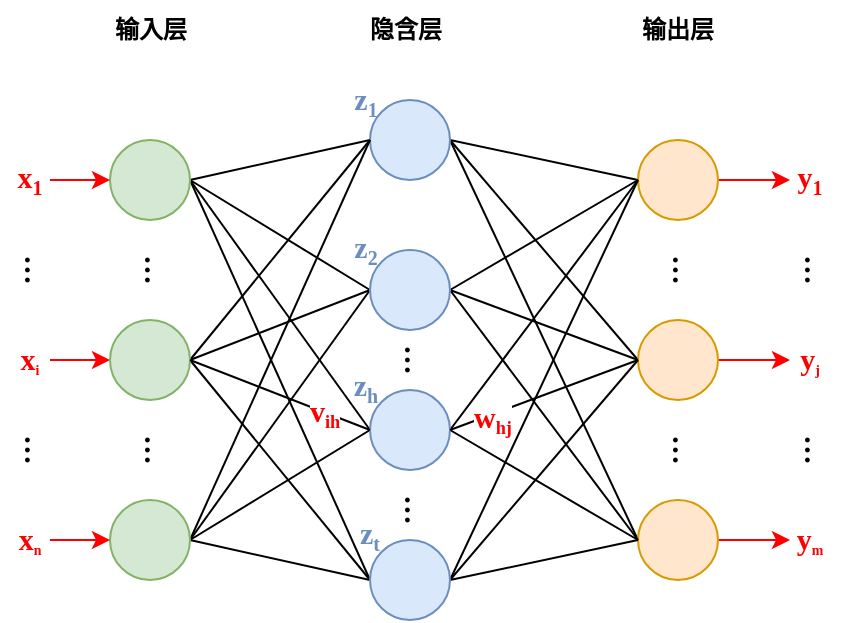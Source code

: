 <mxfile version="21.6.8" type="github">
  <diagram name="第 1 页" id="z7fpPu16EYKY_UzUYYsx">
    <mxGraphModel dx="922" dy="628" grid="1" gridSize="10" guides="1" tooltips="1" connect="1" arrows="1" fold="1" page="1" pageScale="1" pageWidth="827" pageHeight="1169" math="0" shadow="0">
      <root>
        <mxCell id="0" />
        <mxCell id="1" parent="0" />
        <mxCell id="rZ2QNPtWmysEx4CotY9I-33" style="rounded=0;orthogonalLoop=1;jettySize=auto;html=1;exitX=0.5;exitY=0;exitDx=0;exitDy=0;entryX=0.5;entryY=1;entryDx=0;entryDy=0;endArrow=none;endFill=0;" parent="1" source="rZ2QNPtWmysEx4CotY9I-1" target="rZ2QNPtWmysEx4CotY9I-3" edge="1">
          <mxGeometry relative="1" as="geometry" />
        </mxCell>
        <mxCell id="rZ2QNPtWmysEx4CotY9I-35" style="edgeStyle=none;shape=connector;rounded=0;orthogonalLoop=1;jettySize=auto;html=1;exitX=0.5;exitY=0;exitDx=0;exitDy=0;entryX=0.5;entryY=1;entryDx=0;entryDy=0;labelBackgroundColor=default;strokeColor=default;fontFamily=Helvetica;fontSize=11;fontColor=default;endArrow=none;endFill=0;" parent="1" source="rZ2QNPtWmysEx4CotY9I-1" target="rZ2QNPtWmysEx4CotY9I-22" edge="1">
          <mxGeometry relative="1" as="geometry" />
        </mxCell>
        <mxCell id="rZ2QNPtWmysEx4CotY9I-36" style="edgeStyle=none;shape=connector;rounded=0;orthogonalLoop=1;jettySize=auto;html=1;exitX=0.5;exitY=0;exitDx=0;exitDy=0;entryX=0.5;entryY=1;entryDx=0;entryDy=0;labelBackgroundColor=default;strokeColor=default;fontFamily=Helvetica;fontSize=11;fontColor=default;endArrow=none;endFill=0;" parent="1" source="rZ2QNPtWmysEx4CotY9I-1" target="rZ2QNPtWmysEx4CotY9I-25" edge="1">
          <mxGeometry relative="1" as="geometry" />
        </mxCell>
        <mxCell id="rZ2QNPtWmysEx4CotY9I-37" style="edgeStyle=none;shape=connector;rounded=0;orthogonalLoop=1;jettySize=auto;html=1;exitX=0.5;exitY=0;exitDx=0;exitDy=0;entryX=0.5;entryY=1;entryDx=0;entryDy=0;labelBackgroundColor=default;strokeColor=default;fontFamily=Helvetica;fontSize=11;fontColor=default;endArrow=none;endFill=0;" parent="1" source="rZ2QNPtWmysEx4CotY9I-1" target="rZ2QNPtWmysEx4CotY9I-26" edge="1">
          <mxGeometry relative="1" as="geometry" />
        </mxCell>
        <mxCell id="rZ2QNPtWmysEx4CotY9I-1" value="" style="ellipse;whiteSpace=wrap;html=1;aspect=fixed;direction=south;fillColor=#d5e8d4;strokeColor=#82b366;" parent="1" vertex="1">
          <mxGeometry x="130" y="230" width="40" height="40" as="geometry" />
        </mxCell>
        <mxCell id="rZ2QNPtWmysEx4CotY9I-2" value="输入层" style="text;html=1;strokeColor=none;fillColor=none;align=center;verticalAlign=middle;rounded=0;fontFamily=宋体;fontStyle=1;fontSize=12;" parent="1" vertex="1">
          <mxGeometry x="120" y="160" width="60" height="30" as="geometry" />
        </mxCell>
        <mxCell id="rZ2QNPtWmysEx4CotY9I-49" style="edgeStyle=none;shape=connector;rounded=0;orthogonalLoop=1;jettySize=auto;html=1;exitX=0.5;exitY=0;exitDx=0;exitDy=0;entryX=0.5;entryY=1;entryDx=0;entryDy=0;labelBackgroundColor=default;strokeColor=default;fontFamily=Helvetica;fontSize=11;fontColor=default;endArrow=none;endFill=0;" parent="1" source="rZ2QNPtWmysEx4CotY9I-3" target="rZ2QNPtWmysEx4CotY9I-5" edge="1">
          <mxGeometry relative="1" as="geometry" />
        </mxCell>
        <mxCell id="rZ2QNPtWmysEx4CotY9I-50" style="edgeStyle=none;shape=connector;rounded=0;orthogonalLoop=1;jettySize=auto;html=1;exitX=0.5;exitY=0;exitDx=0;exitDy=0;entryX=0.5;entryY=1;entryDx=0;entryDy=0;labelBackgroundColor=default;strokeColor=default;fontFamily=Helvetica;fontSize=11;fontColor=default;endArrow=none;endFill=0;" parent="1" source="rZ2QNPtWmysEx4CotY9I-3" target="rZ2QNPtWmysEx4CotY9I-18" edge="1">
          <mxGeometry relative="1" as="geometry" />
        </mxCell>
        <mxCell id="rZ2QNPtWmysEx4CotY9I-55" style="edgeStyle=none;shape=connector;rounded=0;orthogonalLoop=1;jettySize=auto;html=1;exitX=0.5;exitY=0;exitDx=0;exitDy=0;entryX=0.5;entryY=1;entryDx=0;entryDy=0;labelBackgroundColor=default;strokeColor=default;fontFamily=Helvetica;fontSize=11;fontColor=default;endArrow=none;endFill=0;" parent="1" source="rZ2QNPtWmysEx4CotY9I-3" target="rZ2QNPtWmysEx4CotY9I-19" edge="1">
          <mxGeometry relative="1" as="geometry" />
        </mxCell>
        <mxCell id="rZ2QNPtWmysEx4CotY9I-3" value="" style="ellipse;whiteSpace=wrap;html=1;aspect=fixed;direction=south;fillColor=#dae8fc;strokeColor=#6c8ebf;" parent="1" vertex="1">
          <mxGeometry x="260" y="210" width="40" height="40" as="geometry" />
        </mxCell>
        <mxCell id="rZ2QNPtWmysEx4CotY9I-4" value="隐含层" style="text;html=1;strokeColor=none;fillColor=none;align=center;verticalAlign=middle;whiteSpace=wrap;rounded=0;fontFamily=宋体;fontStyle=1;fontSize=12;labelBackgroundColor=default;" parent="1" vertex="1">
          <mxGeometry x="248" y="160" width="60" height="30" as="geometry" />
        </mxCell>
        <mxCell id="rZ2QNPtWmysEx4CotY9I-62" style="edgeStyle=none;shape=connector;rounded=0;orthogonalLoop=1;jettySize=auto;html=1;exitX=0.5;exitY=0;exitDx=0;exitDy=0;entryX=0;entryY=0.5;entryDx=0;entryDy=0;labelBackgroundColor=default;strokeColor=#FF0000;fontFamily=Helvetica;fontSize=11;fontColor=default;endArrow=classic;endFill=1;" parent="1" source="rZ2QNPtWmysEx4CotY9I-5" target="rZ2QNPtWmysEx4CotY9I-28" edge="1">
          <mxGeometry relative="1" as="geometry" />
        </mxCell>
        <mxCell id="rZ2QNPtWmysEx4CotY9I-5" value="" style="ellipse;whiteSpace=wrap;html=1;aspect=fixed;direction=south;fillColor=#ffe6cc;strokeColor=#d79b00;" parent="1" vertex="1">
          <mxGeometry x="394" y="230" width="40" height="40" as="geometry" />
        </mxCell>
        <mxCell id="rZ2QNPtWmysEx4CotY9I-6" value="输出层" style="text;html=1;strokeColor=none;fillColor=none;align=center;verticalAlign=middle;whiteSpace=wrap;rounded=0;fontFamily=宋体;fontStyle=1;fontSize=12;labelBackgroundColor=default;" parent="1" vertex="1">
          <mxGeometry x="384" y="160" width="60" height="30" as="geometry" />
        </mxCell>
        <mxCell id="rZ2QNPtWmysEx4CotY9I-38" style="edgeStyle=none;shape=connector;rounded=0;orthogonalLoop=1;jettySize=auto;html=1;exitX=1;exitY=0.5;exitDx=0;exitDy=0;labelBackgroundColor=none;strokeColor=#FF0000;fontFamily=Helvetica;fontSize=11;fontColor=#FF0000;endArrow=classic;" parent="1" source="rZ2QNPtWmysEx4CotY9I-7" target="rZ2QNPtWmysEx4CotY9I-1" edge="1">
          <mxGeometry relative="1" as="geometry" />
        </mxCell>
        <mxCell id="rZ2QNPtWmysEx4CotY9I-7" value="&lt;font style=&quot;font-size: 15px;&quot;&gt;x&lt;/font&gt;&lt;sub style=&quot;font-size: 10px;&quot;&gt;1&lt;/sub&gt;" style="text;html=1;strokeColor=none;fillColor=none;align=center;verticalAlign=middle;whiteSpace=wrap;rounded=0;fontFamily=Times New Roman;fontStyle=1;fontColor=#FF0000;" parent="1" vertex="1">
          <mxGeometry x="80" y="235" width="20" height="30" as="geometry" />
        </mxCell>
        <mxCell id="rZ2QNPtWmysEx4CotY9I-39" style="edgeStyle=none;shape=connector;rounded=0;orthogonalLoop=1;jettySize=auto;html=1;exitX=1;exitY=0.5;exitDx=0;exitDy=0;entryX=0.5;entryY=1;entryDx=0;entryDy=0;labelBackgroundColor=none;strokeColor=#FF0000;fontFamily=Helvetica;fontSize=11;fontColor=#FF0000;endArrow=classic;" parent="1" source="rZ2QNPtWmysEx4CotY9I-8" target="rZ2QNPtWmysEx4CotY9I-10" edge="1">
          <mxGeometry relative="1" as="geometry" />
        </mxCell>
        <mxCell id="rZ2QNPtWmysEx4CotY9I-8" value="&lt;font style=&quot;font-size: 15px;&quot;&gt;x&lt;/font&gt;&lt;span style=&quot;font-size: 8.333px;&quot;&gt;&lt;sub&gt;i&lt;/sub&gt;&lt;/span&gt;" style="text;html=1;strokeColor=none;fillColor=none;align=center;verticalAlign=middle;whiteSpace=wrap;rounded=0;fontFamily=Times New Roman;fontStyle=1;fontColor=#FF0000;" parent="1" vertex="1">
          <mxGeometry x="80" y="325" width="20" height="30" as="geometry" />
        </mxCell>
        <mxCell id="rZ2QNPtWmysEx4CotY9I-9" value="&lt;span style=&quot;font-size: 15px;&quot;&gt;···&lt;/span&gt;" style="text;html=1;strokeColor=none;fillColor=none;align=center;verticalAlign=middle;whiteSpace=wrap;rounded=0;fontFamily=Times New Roman;fontStyle=1;rotation=90;" parent="1" vertex="1">
          <mxGeometry x="140" y="280" width="20" height="30" as="geometry" />
        </mxCell>
        <mxCell id="rZ2QNPtWmysEx4CotY9I-41" style="edgeStyle=none;shape=connector;rounded=0;orthogonalLoop=1;jettySize=auto;html=1;exitX=0.5;exitY=0;exitDx=0;exitDy=0;entryX=0.5;entryY=1;entryDx=0;entryDy=0;labelBackgroundColor=default;strokeColor=default;fontFamily=Helvetica;fontSize=11;fontColor=default;endArrow=none;endFill=0;" parent="1" source="rZ2QNPtWmysEx4CotY9I-10" target="rZ2QNPtWmysEx4CotY9I-3" edge="1">
          <mxGeometry relative="1" as="geometry" />
        </mxCell>
        <mxCell id="rZ2QNPtWmysEx4CotY9I-42" style="edgeStyle=none;shape=connector;rounded=0;orthogonalLoop=1;jettySize=auto;html=1;exitX=0.5;exitY=0;exitDx=0;exitDy=0;entryX=0.5;entryY=1;entryDx=0;entryDy=0;labelBackgroundColor=default;strokeColor=default;fontFamily=Helvetica;fontSize=11;fontColor=default;endArrow=none;endFill=0;" parent="1" source="rZ2QNPtWmysEx4CotY9I-10" target="rZ2QNPtWmysEx4CotY9I-22" edge="1">
          <mxGeometry relative="1" as="geometry" />
        </mxCell>
        <mxCell id="rZ2QNPtWmysEx4CotY9I-44" style="edgeStyle=none;shape=connector;rounded=0;orthogonalLoop=1;jettySize=auto;html=1;exitX=0.5;exitY=0;exitDx=0;exitDy=0;entryX=0.5;entryY=1;entryDx=0;entryDy=0;labelBackgroundColor=default;strokeColor=default;fontFamily=Helvetica;fontSize=11;fontColor=default;endArrow=none;endFill=0;" parent="1" source="rZ2QNPtWmysEx4CotY9I-10" target="rZ2QNPtWmysEx4CotY9I-26" edge="1">
          <mxGeometry relative="1" as="geometry" />
        </mxCell>
        <mxCell id="rZ2QNPtWmysEx4CotY9I-10" value="" style="ellipse;whiteSpace=wrap;html=1;aspect=fixed;direction=south;fillColor=#d5e8d4;strokeColor=#82b366;" parent="1" vertex="1">
          <mxGeometry x="130" y="320" width="40" height="40" as="geometry" />
        </mxCell>
        <mxCell id="rZ2QNPtWmysEx4CotY9I-11" style="edgeStyle=orthogonalEdgeStyle;rounded=0;orthogonalLoop=1;jettySize=auto;html=1;exitX=1;exitY=0.5;exitDx=0;exitDy=0;" parent="1" source="rZ2QNPtWmysEx4CotY9I-9" target="rZ2QNPtWmysEx4CotY9I-9" edge="1">
          <mxGeometry relative="1" as="geometry" />
        </mxCell>
        <mxCell id="rZ2QNPtWmysEx4CotY9I-13" value="&lt;span style=&quot;font-size: 15px;&quot;&gt;···&lt;/span&gt;" style="text;html=1;strokeColor=none;fillColor=none;align=center;verticalAlign=middle;whiteSpace=wrap;rounded=0;fontFamily=Times New Roman;fontStyle=1;rotation=90;" parent="1" vertex="1">
          <mxGeometry x="80" y="280" width="20" height="30" as="geometry" />
        </mxCell>
        <mxCell id="rZ2QNPtWmysEx4CotY9I-45" style="edgeStyle=none;shape=connector;rounded=0;orthogonalLoop=1;jettySize=auto;html=1;exitX=0.5;exitY=0;exitDx=0;exitDy=0;entryX=0.5;entryY=1;entryDx=0;entryDy=0;labelBackgroundColor=default;strokeColor=default;fontFamily=Helvetica;fontSize=11;fontColor=default;endArrow=none;endFill=0;" parent="1" source="rZ2QNPtWmysEx4CotY9I-14" target="rZ2QNPtWmysEx4CotY9I-3" edge="1">
          <mxGeometry relative="1" as="geometry" />
        </mxCell>
        <mxCell id="rZ2QNPtWmysEx4CotY9I-46" style="edgeStyle=none;shape=connector;rounded=0;orthogonalLoop=1;jettySize=auto;html=1;exitX=0.5;exitY=0;exitDx=0;exitDy=0;entryX=0.5;entryY=1;entryDx=0;entryDy=0;labelBackgroundColor=default;strokeColor=default;fontFamily=Helvetica;fontSize=11;fontColor=default;endArrow=none;endFill=0;" parent="1" source="rZ2QNPtWmysEx4CotY9I-14" target="rZ2QNPtWmysEx4CotY9I-22" edge="1">
          <mxGeometry relative="1" as="geometry" />
        </mxCell>
        <mxCell id="rZ2QNPtWmysEx4CotY9I-47" style="edgeStyle=none;shape=connector;rounded=0;orthogonalLoop=1;jettySize=auto;html=1;exitX=0.5;exitY=0;exitDx=0;exitDy=0;entryX=0.5;entryY=1;entryDx=0;entryDy=0;labelBackgroundColor=default;strokeColor=default;fontFamily=Helvetica;fontSize=11;fontColor=default;endArrow=none;endFill=0;" parent="1" source="rZ2QNPtWmysEx4CotY9I-14" target="rZ2QNPtWmysEx4CotY9I-25" edge="1">
          <mxGeometry relative="1" as="geometry" />
        </mxCell>
        <mxCell id="rZ2QNPtWmysEx4CotY9I-48" style="edgeStyle=none;shape=connector;rounded=0;orthogonalLoop=1;jettySize=auto;html=1;exitX=0.5;exitY=0;exitDx=0;exitDy=0;entryX=0.5;entryY=1;entryDx=0;entryDy=0;labelBackgroundColor=default;strokeColor=default;fontFamily=Helvetica;fontSize=11;fontColor=default;endArrow=none;endFill=0;" parent="1" source="rZ2QNPtWmysEx4CotY9I-14" target="rZ2QNPtWmysEx4CotY9I-26" edge="1">
          <mxGeometry relative="1" as="geometry" />
        </mxCell>
        <mxCell id="rZ2QNPtWmysEx4CotY9I-14" value="" style="ellipse;whiteSpace=wrap;html=1;aspect=fixed;direction=south;fillColor=#d5e8d4;strokeColor=#82b366;" parent="1" vertex="1">
          <mxGeometry x="130" y="410" width="40" height="40" as="geometry" />
        </mxCell>
        <mxCell id="rZ2QNPtWmysEx4CotY9I-15" value="&lt;span style=&quot;font-size: 15px;&quot;&gt;···&lt;/span&gt;" style="text;html=1;strokeColor=none;fillColor=none;align=center;verticalAlign=middle;whiteSpace=wrap;rounded=0;fontFamily=Times New Roman;fontStyle=1;rotation=90;" parent="1" vertex="1">
          <mxGeometry x="140" y="370" width="20" height="30" as="geometry" />
        </mxCell>
        <mxCell id="rZ2QNPtWmysEx4CotY9I-16" value="&lt;span style=&quot;font-size: 15px;&quot;&gt;···&lt;/span&gt;" style="text;html=1;strokeColor=none;fillColor=none;align=center;verticalAlign=middle;whiteSpace=wrap;rounded=0;fontFamily=Times New Roman;fontStyle=1;rotation=90;" parent="1" vertex="1">
          <mxGeometry x="80" y="370" width="20" height="30" as="geometry" />
        </mxCell>
        <mxCell id="rZ2QNPtWmysEx4CotY9I-40" style="edgeStyle=none;shape=connector;rounded=0;orthogonalLoop=1;jettySize=auto;html=1;exitX=1;exitY=0.5;exitDx=0;exitDy=0;entryX=0.5;entryY=1;entryDx=0;entryDy=0;labelBackgroundColor=none;strokeColor=#FF0000;fontFamily=Helvetica;fontSize=11;fontColor=#FF0000;endArrow=classic;" parent="1" source="rZ2QNPtWmysEx4CotY9I-17" target="rZ2QNPtWmysEx4CotY9I-14" edge="1">
          <mxGeometry relative="1" as="geometry" />
        </mxCell>
        <mxCell id="rZ2QNPtWmysEx4CotY9I-17" value="&lt;font style=&quot;font-size: 15px;&quot;&gt;x&lt;/font&gt;&lt;span style=&quot;font-size: 8.333px;&quot;&gt;&lt;sub&gt;n&lt;/sub&gt;&lt;/span&gt;" style="text;html=1;strokeColor=none;fillColor=none;align=center;verticalAlign=middle;whiteSpace=wrap;rounded=0;fontFamily=Times New Roman;fontStyle=1;fontColor=#FF0000;" parent="1" vertex="1">
          <mxGeometry x="80" y="415" width="20" height="30" as="geometry" />
        </mxCell>
        <mxCell id="rZ2QNPtWmysEx4CotY9I-63" style="edgeStyle=none;shape=connector;rounded=0;orthogonalLoop=1;jettySize=auto;html=1;exitX=0.5;exitY=0;exitDx=0;exitDy=0;entryX=0;entryY=0.5;entryDx=0;entryDy=0;labelBackgroundColor=default;strokeColor=#FF0000;fontFamily=Helvetica;fontSize=11;fontColor=default;endArrow=classic;endFill=1;" parent="1" source="rZ2QNPtWmysEx4CotY9I-18" target="rZ2QNPtWmysEx4CotY9I-29" edge="1">
          <mxGeometry relative="1" as="geometry" />
        </mxCell>
        <mxCell id="rZ2QNPtWmysEx4CotY9I-18" value="" style="ellipse;whiteSpace=wrap;html=1;aspect=fixed;direction=south;fillColor=#ffe6cc;strokeColor=#d79b00;" parent="1" vertex="1">
          <mxGeometry x="394" y="320" width="40" height="40" as="geometry" />
        </mxCell>
        <mxCell id="rZ2QNPtWmysEx4CotY9I-64" style="edgeStyle=none;shape=connector;rounded=0;orthogonalLoop=1;jettySize=auto;html=1;exitX=0.5;exitY=0;exitDx=0;exitDy=0;entryX=0;entryY=0.5;entryDx=0;entryDy=0;labelBackgroundColor=default;strokeColor=#FF0000;fontFamily=Helvetica;fontSize=11;fontColor=default;endArrow=classic;endFill=1;" parent="1" source="rZ2QNPtWmysEx4CotY9I-19" target="rZ2QNPtWmysEx4CotY9I-32" edge="1">
          <mxGeometry relative="1" as="geometry" />
        </mxCell>
        <mxCell id="rZ2QNPtWmysEx4CotY9I-19" value="" style="ellipse;whiteSpace=wrap;html=1;aspect=fixed;direction=south;fillColor=#ffe6cc;strokeColor=#d79b00;" parent="1" vertex="1">
          <mxGeometry x="394" y="410" width="40" height="40" as="geometry" />
        </mxCell>
        <mxCell id="rZ2QNPtWmysEx4CotY9I-20" value="&lt;span style=&quot;font-size: 15px;&quot;&gt;···&lt;/span&gt;" style="text;html=1;strokeColor=none;fillColor=none;align=center;verticalAlign=middle;whiteSpace=wrap;rounded=0;fontFamily=Times New Roman;fontStyle=1;rotation=90;" parent="1" vertex="1">
          <mxGeometry x="404" y="280" width="20" height="30" as="geometry" />
        </mxCell>
        <mxCell id="rZ2QNPtWmysEx4CotY9I-21" value="&lt;span style=&quot;font-size: 15px;&quot;&gt;···&lt;/span&gt;" style="text;html=1;strokeColor=none;fillColor=none;align=center;verticalAlign=middle;whiteSpace=wrap;rounded=0;fontFamily=Times New Roman;fontStyle=1;rotation=90;" parent="1" vertex="1">
          <mxGeometry x="404" y="370" width="20" height="30" as="geometry" />
        </mxCell>
        <mxCell id="rZ2QNPtWmysEx4CotY9I-52" style="edgeStyle=none;shape=connector;rounded=0;orthogonalLoop=1;jettySize=auto;html=1;exitX=0.5;exitY=0;exitDx=0;exitDy=0;entryX=0.5;entryY=1;entryDx=0;entryDy=0;labelBackgroundColor=default;strokeColor=default;fontFamily=Helvetica;fontSize=11;fontColor=default;endArrow=none;endFill=0;" parent="1" source="rZ2QNPtWmysEx4CotY9I-22" target="rZ2QNPtWmysEx4CotY9I-5" edge="1">
          <mxGeometry relative="1" as="geometry" />
        </mxCell>
        <mxCell id="rZ2QNPtWmysEx4CotY9I-53" style="edgeStyle=none;shape=connector;rounded=0;orthogonalLoop=1;jettySize=auto;html=1;exitX=0.5;exitY=0;exitDx=0;exitDy=0;entryX=0.5;entryY=1;entryDx=0;entryDy=0;labelBackgroundColor=default;strokeColor=default;fontFamily=Helvetica;fontSize=11;fontColor=default;endArrow=none;endFill=0;" parent="1" source="rZ2QNPtWmysEx4CotY9I-22" target="rZ2QNPtWmysEx4CotY9I-18" edge="1">
          <mxGeometry relative="1" as="geometry" />
        </mxCell>
        <mxCell id="rZ2QNPtWmysEx4CotY9I-54" style="edgeStyle=none;shape=connector;rounded=0;orthogonalLoop=1;jettySize=auto;html=1;exitX=0.5;exitY=0;exitDx=0;exitDy=0;entryX=0.5;entryY=1;entryDx=0;entryDy=0;labelBackgroundColor=default;strokeColor=default;fontFamily=Helvetica;fontSize=11;fontColor=default;endArrow=none;endFill=0;" parent="1" source="rZ2QNPtWmysEx4CotY9I-22" target="rZ2QNPtWmysEx4CotY9I-19" edge="1">
          <mxGeometry relative="1" as="geometry" />
        </mxCell>
        <mxCell id="rZ2QNPtWmysEx4CotY9I-22" value="" style="ellipse;whiteSpace=wrap;html=1;aspect=fixed;direction=south;fillColor=#dae8fc;strokeColor=#6c8ebf;" parent="1" vertex="1">
          <mxGeometry x="260" y="285" width="40" height="40" as="geometry" />
        </mxCell>
        <mxCell id="rZ2QNPtWmysEx4CotY9I-23" value="&lt;span style=&quot;font-size: 15px;&quot;&gt;···&lt;/span&gt;" style="text;html=1;strokeColor=none;fillColor=none;align=center;verticalAlign=middle;whiteSpace=wrap;rounded=0;fontFamily=Times New Roman;fontStyle=1;rotation=90;" parent="1" vertex="1">
          <mxGeometry x="270" y="325" width="20" height="30" as="geometry" />
        </mxCell>
        <mxCell id="rZ2QNPtWmysEx4CotY9I-57" style="edgeStyle=none;shape=connector;rounded=0;orthogonalLoop=1;jettySize=auto;html=1;exitX=0.5;exitY=0;exitDx=0;exitDy=0;entryX=0.5;entryY=1;entryDx=0;entryDy=0;labelBackgroundColor=default;strokeColor=default;fontFamily=Helvetica;fontSize=11;fontColor=default;endArrow=none;endFill=0;" parent="1" source="rZ2QNPtWmysEx4CotY9I-25" target="rZ2QNPtWmysEx4CotY9I-5" edge="1">
          <mxGeometry relative="1" as="geometry" />
        </mxCell>
        <mxCell id="rZ2QNPtWmysEx4CotY9I-58" style="edgeStyle=none;shape=connector;rounded=0;orthogonalLoop=1;jettySize=auto;html=1;exitX=0.5;exitY=0;exitDx=0;exitDy=0;entryX=0.5;entryY=1;entryDx=0;entryDy=0;labelBackgroundColor=default;strokeColor=default;fontFamily=Helvetica;fontSize=11;fontColor=default;endArrow=none;endFill=0;" parent="1" source="rZ2QNPtWmysEx4CotY9I-25" target="rZ2QNPtWmysEx4CotY9I-19" edge="1">
          <mxGeometry relative="1" as="geometry" />
        </mxCell>
        <mxCell id="rZ2QNPtWmysEx4CotY9I-25" value="" style="ellipse;whiteSpace=wrap;html=1;aspect=fixed;direction=south;fillColor=#dae8fc;strokeColor=#6c8ebf;" parent="1" vertex="1">
          <mxGeometry x="260" y="355" width="40" height="40" as="geometry" />
        </mxCell>
        <mxCell id="rZ2QNPtWmysEx4CotY9I-59" style="edgeStyle=none;shape=connector;rounded=0;orthogonalLoop=1;jettySize=auto;html=1;exitX=0.5;exitY=0;exitDx=0;exitDy=0;entryX=0.5;entryY=1;entryDx=0;entryDy=0;labelBackgroundColor=default;strokeColor=default;fontFamily=Helvetica;fontSize=11;fontColor=default;endArrow=none;endFill=0;" parent="1" source="rZ2QNPtWmysEx4CotY9I-26" target="rZ2QNPtWmysEx4CotY9I-5" edge="1">
          <mxGeometry relative="1" as="geometry" />
        </mxCell>
        <mxCell id="rZ2QNPtWmysEx4CotY9I-60" style="edgeStyle=none;shape=connector;rounded=0;orthogonalLoop=1;jettySize=auto;html=1;exitX=0.5;exitY=0;exitDx=0;exitDy=0;entryX=0.5;entryY=1;entryDx=0;entryDy=0;labelBackgroundColor=default;strokeColor=default;fontFamily=Helvetica;fontSize=11;fontColor=default;endArrow=none;endFill=0;" parent="1" source="rZ2QNPtWmysEx4CotY9I-26" target="rZ2QNPtWmysEx4CotY9I-18" edge="1">
          <mxGeometry relative="1" as="geometry" />
        </mxCell>
        <mxCell id="rZ2QNPtWmysEx4CotY9I-61" style="edgeStyle=none;shape=connector;rounded=0;orthogonalLoop=1;jettySize=auto;html=1;exitX=0.5;exitY=0;exitDx=0;exitDy=0;entryX=0.5;entryY=1;entryDx=0;entryDy=0;labelBackgroundColor=default;strokeColor=default;fontFamily=Helvetica;fontSize=11;fontColor=default;endArrow=none;endFill=0;" parent="1" source="rZ2QNPtWmysEx4CotY9I-26" target="rZ2QNPtWmysEx4CotY9I-19" edge="1">
          <mxGeometry relative="1" as="geometry" />
        </mxCell>
        <mxCell id="rZ2QNPtWmysEx4CotY9I-26" value="" style="ellipse;whiteSpace=wrap;html=1;aspect=fixed;direction=south;fillColor=#dae8fc;strokeColor=#6c8ebf;" parent="1" vertex="1">
          <mxGeometry x="260" y="430" width="40" height="40" as="geometry" />
        </mxCell>
        <mxCell id="rZ2QNPtWmysEx4CotY9I-27" value="&lt;span style=&quot;font-size: 15px;&quot;&gt;···&lt;/span&gt;" style="text;html=1;strokeColor=none;fillColor=none;align=center;verticalAlign=middle;whiteSpace=wrap;rounded=0;fontFamily=Times New Roman;fontStyle=1;rotation=90;" parent="1" vertex="1">
          <mxGeometry x="270" y="400" width="20" height="30" as="geometry" />
        </mxCell>
        <mxCell id="rZ2QNPtWmysEx4CotY9I-28" value="&lt;font style=&quot;font-size: 15px;&quot;&gt;y&lt;/font&gt;&lt;sub style=&quot;font-size: 10px;&quot;&gt;1&lt;/sub&gt;" style="text;html=1;strokeColor=none;fillColor=none;align=center;verticalAlign=middle;whiteSpace=wrap;rounded=0;fontFamily=Times New Roman;fontStyle=1;fontColor=#FF0000;" parent="1" vertex="1">
          <mxGeometry x="470" y="235" width="20" height="30" as="geometry" />
        </mxCell>
        <mxCell id="rZ2QNPtWmysEx4CotY9I-29" value="&lt;font style=&quot;font-size: 15px;&quot;&gt;y&lt;/font&gt;&lt;span style=&quot;font-size: 8.333px;&quot;&gt;&lt;sub&gt;j&lt;/sub&gt;&lt;/span&gt;" style="text;html=1;strokeColor=none;fillColor=none;align=center;verticalAlign=middle;whiteSpace=wrap;rounded=0;fontFamily=Times New Roman;fontStyle=1;fontColor=#FF0000;" parent="1" vertex="1">
          <mxGeometry x="470" y="325" width="20" height="30" as="geometry" />
        </mxCell>
        <mxCell id="rZ2QNPtWmysEx4CotY9I-30" value="&lt;span style=&quot;font-size: 15px;&quot;&gt;···&lt;/span&gt;" style="text;html=1;strokeColor=none;fillColor=none;align=center;verticalAlign=middle;whiteSpace=wrap;rounded=0;fontFamily=Times New Roman;fontStyle=1;rotation=90;" parent="1" vertex="1">
          <mxGeometry x="470" y="280" width="20" height="30" as="geometry" />
        </mxCell>
        <mxCell id="rZ2QNPtWmysEx4CotY9I-31" value="&lt;span style=&quot;font-size: 15px;&quot;&gt;···&lt;/span&gt;" style="text;html=1;strokeColor=none;fillColor=none;align=center;verticalAlign=middle;whiteSpace=wrap;rounded=0;fontFamily=Times New Roman;fontStyle=1;rotation=90;" parent="1" vertex="1">
          <mxGeometry x="470" y="370" width="20" height="30" as="geometry" />
        </mxCell>
        <mxCell id="rZ2QNPtWmysEx4CotY9I-32" value="&lt;font style=&quot;font-size: 15px;&quot;&gt;y&lt;/font&gt;&lt;span style=&quot;font-size: 8.333px;&quot;&gt;&lt;sub&gt;m&lt;/sub&gt;&lt;/span&gt;" style="text;html=1;strokeColor=none;fillColor=none;align=center;verticalAlign=middle;whiteSpace=wrap;rounded=0;fontFamily=Times New Roman;fontStyle=1;fontColor=#FF0000;" parent="1" vertex="1">
          <mxGeometry x="470" y="415" width="20" height="30" as="geometry" />
        </mxCell>
        <mxCell id="rZ2QNPtWmysEx4CotY9I-65" value="&lt;font style=&quot;font-size: 15px;&quot;&gt;z&lt;/font&gt;&lt;sub style=&quot;font-size: 10px;&quot;&gt;1&lt;/sub&gt;" style="text;html=1;strokeColor=none;fillColor=none;align=center;verticalAlign=middle;whiteSpace=wrap;rounded=0;fontFamily=Times New Roman;fontStyle=1;fontColor=#6c8ebf;" parent="1" vertex="1">
          <mxGeometry x="248" y="196" width="20" height="30" as="geometry" />
        </mxCell>
        <mxCell id="rZ2QNPtWmysEx4CotY9I-66" value="&lt;font style=&quot;font-size: 15px;&quot;&gt;z&lt;/font&gt;&lt;sub style=&quot;font-size: 10px;&quot;&gt;2&lt;/sub&gt;" style="text;html=1;strokeColor=none;fillColor=none;align=center;verticalAlign=middle;whiteSpace=wrap;rounded=0;fontFamily=Times New Roman;fontStyle=1;fontColor=#6c8ebf;" parent="1" vertex="1">
          <mxGeometry x="248" y="270" width="20" height="30" as="geometry" />
        </mxCell>
        <mxCell id="rZ2QNPtWmysEx4CotY9I-67" value="&lt;font style=&quot;font-size: 15px;&quot;&gt;z&lt;/font&gt;&lt;sub style=&quot;font-size: 10px;&quot;&gt;h&lt;/sub&gt;" style="text;html=1;strokeColor=none;fillColor=none;align=center;verticalAlign=middle;whiteSpace=wrap;rounded=0;fontFamily=Times New Roman;fontStyle=1;fontColor=#6c8ebf;" parent="1" vertex="1">
          <mxGeometry x="248" y="339" width="20" height="30" as="geometry" />
        </mxCell>
        <mxCell id="rZ2QNPtWmysEx4CotY9I-68" value="&lt;font style=&quot;font-size: 15px;&quot;&gt;z&lt;/font&gt;&lt;sub style=&quot;font-size: 10px;&quot;&gt;t&lt;/sub&gt;" style="text;html=1;strokeColor=none;fillColor=none;align=center;verticalAlign=middle;whiteSpace=wrap;rounded=0;fontFamily=Times New Roman;fontStyle=1;fontColor=#6c8ebf;" parent="1" vertex="1">
          <mxGeometry x="250" y="413" width="20" height="30" as="geometry" />
        </mxCell>
        <mxCell id="rZ2QNPtWmysEx4CotY9I-43" style="edgeStyle=none;shape=connector;rounded=0;orthogonalLoop=1;jettySize=auto;html=1;exitX=0.5;exitY=0;exitDx=0;exitDy=0;entryX=0.5;entryY=1;entryDx=0;entryDy=0;labelBackgroundColor=default;strokeColor=default;fontFamily=Helvetica;fontSize=11;fontColor=default;endArrow=none;endFill=0;" parent="1" source="rZ2QNPtWmysEx4CotY9I-10" target="rZ2QNPtWmysEx4CotY9I-25" edge="1">
          <mxGeometry relative="1" as="geometry" />
        </mxCell>
        <mxCell id="rZ2QNPtWmysEx4CotY9I-71" value="&lt;font style=&quot;font-size: 15px;&quot;&gt;v&lt;/font&gt;&lt;sub&gt;ih&lt;/sub&gt;" style="edgeLabel;html=1;align=center;verticalAlign=middle;resizable=0;points=[];fontSize=11;fontFamily=Times New Roman;fontColor=#FF0000;fontStyle=1;imageWidth=24;" parent="rZ2QNPtWmysEx4CotY9I-43" vertex="1" connectable="0">
          <mxGeometry x="-0.127" y="-1" relative="1" as="geometry">
            <mxPoint x="28" y="11" as="offset" />
          </mxGeometry>
        </mxCell>
        <mxCell id="rZ2QNPtWmysEx4CotY9I-56" style="edgeStyle=none;shape=connector;rounded=0;orthogonalLoop=1;jettySize=auto;html=1;exitX=0.5;exitY=0;exitDx=0;exitDy=0;entryX=0.5;entryY=1;entryDx=0;entryDy=0;labelBackgroundColor=default;strokeColor=default;fontFamily=Helvetica;fontSize=11;fontColor=default;endArrow=none;endFill=0;" parent="1" source="rZ2QNPtWmysEx4CotY9I-25" target="rZ2QNPtWmysEx4CotY9I-18" edge="1">
          <mxGeometry relative="1" as="geometry" />
        </mxCell>
        <mxCell id="rZ2QNPtWmysEx4CotY9I-72" value="&lt;font style=&quot;font-size: 15px;&quot;&gt;w&lt;/font&gt;&lt;sub&gt;hj&lt;/sub&gt;" style="edgeLabel;html=1;align=center;verticalAlign=middle;resizable=0;points=[];fontSize=11;fontFamily=Times New Roman;fontColor=#FF0000;fontStyle=1" parent="rZ2QNPtWmysEx4CotY9I-56" vertex="1" connectable="0">
          <mxGeometry x="-0.551" y="-3" relative="1" as="geometry">
            <mxPoint x="-1" as="offset" />
          </mxGeometry>
        </mxCell>
      </root>
    </mxGraphModel>
  </diagram>
</mxfile>

